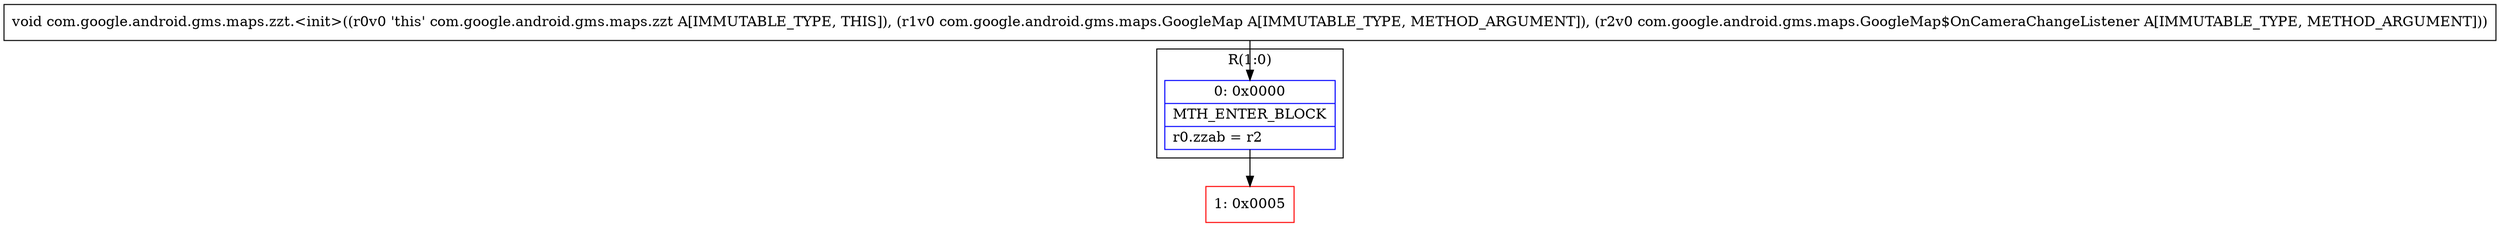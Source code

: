 digraph "CFG forcom.google.android.gms.maps.zzt.\<init\>(Lcom\/google\/android\/gms\/maps\/GoogleMap;Lcom\/google\/android\/gms\/maps\/GoogleMap$OnCameraChangeListener;)V" {
subgraph cluster_Region_927430727 {
label = "R(1:0)";
node [shape=record,color=blue];
Node_0 [shape=record,label="{0\:\ 0x0000|MTH_ENTER_BLOCK\l|r0.zzab = r2\l}"];
}
Node_1 [shape=record,color=red,label="{1\:\ 0x0005}"];
MethodNode[shape=record,label="{void com.google.android.gms.maps.zzt.\<init\>((r0v0 'this' com.google.android.gms.maps.zzt A[IMMUTABLE_TYPE, THIS]), (r1v0 com.google.android.gms.maps.GoogleMap A[IMMUTABLE_TYPE, METHOD_ARGUMENT]), (r2v0 com.google.android.gms.maps.GoogleMap$OnCameraChangeListener A[IMMUTABLE_TYPE, METHOD_ARGUMENT])) }"];
MethodNode -> Node_0;
Node_0 -> Node_1;
}


